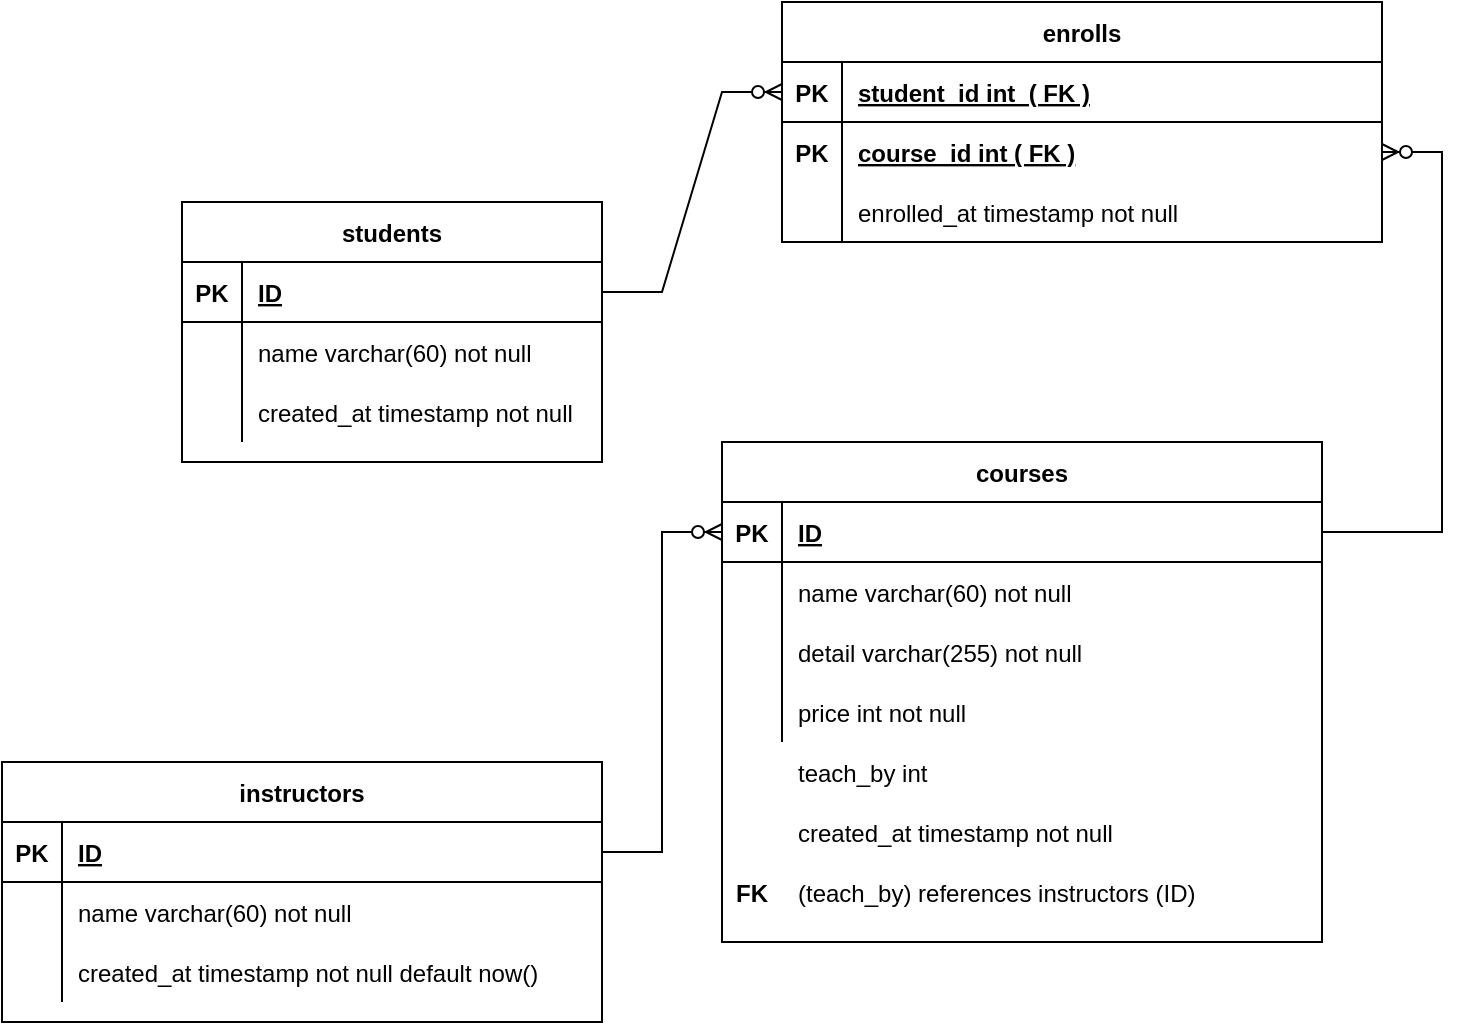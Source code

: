 <mxfile version="17.4.0" type="device"><diagram id="JHOVd9FsqMAiaNAtqbhX" name="Page-1"><mxGraphModel dx="868" dy="1550" grid="1" gridSize="10" guides="1" tooltips="1" connect="1" arrows="1" fold="1" page="1" pageScale="1" pageWidth="850" pageHeight="1100" math="0" shadow="0"><root><mxCell id="0"/><mxCell id="1" parent="0"/><mxCell id="GL_IsMgLWRuA3-IPCOh--5" value="instructors" style="shape=table;startSize=30;container=1;collapsible=1;childLayout=tableLayout;fixedRows=1;rowLines=0;fontStyle=1;align=center;resizeLast=1;" vertex="1" parent="1"><mxGeometry x="30" y="-600" width="300" height="130" as="geometry"/></mxCell><mxCell id="GL_IsMgLWRuA3-IPCOh--6" value="" style="shape=tableRow;horizontal=0;startSize=0;swimlaneHead=0;swimlaneBody=0;fillColor=none;collapsible=0;dropTarget=0;points=[[0,0.5],[1,0.5]];portConstraint=eastwest;top=0;left=0;right=0;bottom=1;" vertex="1" parent="GL_IsMgLWRuA3-IPCOh--5"><mxGeometry y="30" width="300" height="30" as="geometry"/></mxCell><mxCell id="GL_IsMgLWRuA3-IPCOh--7" value="PK" style="shape=partialRectangle;connectable=0;fillColor=none;top=0;left=0;bottom=0;right=0;fontStyle=1;overflow=hidden;" vertex="1" parent="GL_IsMgLWRuA3-IPCOh--6"><mxGeometry width="30" height="30" as="geometry"><mxRectangle width="30" height="30" as="alternateBounds"/></mxGeometry></mxCell><mxCell id="GL_IsMgLWRuA3-IPCOh--8" value="ID" style="shape=partialRectangle;connectable=0;fillColor=none;top=0;left=0;bottom=0;right=0;align=left;spacingLeft=6;fontStyle=5;overflow=hidden;" vertex="1" parent="GL_IsMgLWRuA3-IPCOh--6"><mxGeometry x="30" width="270" height="30" as="geometry"><mxRectangle width="270" height="30" as="alternateBounds"/></mxGeometry></mxCell><mxCell id="GL_IsMgLWRuA3-IPCOh--9" value="" style="shape=tableRow;horizontal=0;startSize=0;swimlaneHead=0;swimlaneBody=0;fillColor=none;collapsible=0;dropTarget=0;points=[[0,0.5],[1,0.5]];portConstraint=eastwest;top=0;left=0;right=0;bottom=0;" vertex="1" parent="GL_IsMgLWRuA3-IPCOh--5"><mxGeometry y="60" width="300" height="30" as="geometry"/></mxCell><mxCell id="GL_IsMgLWRuA3-IPCOh--10" value="" style="shape=partialRectangle;connectable=0;fillColor=none;top=0;left=0;bottom=0;right=0;editable=1;overflow=hidden;" vertex="1" parent="GL_IsMgLWRuA3-IPCOh--9"><mxGeometry width="30" height="30" as="geometry"><mxRectangle width="30" height="30" as="alternateBounds"/></mxGeometry></mxCell><mxCell id="GL_IsMgLWRuA3-IPCOh--11" value="name varchar(60) not null" style="shape=partialRectangle;connectable=0;fillColor=none;top=0;left=0;bottom=0;right=0;align=left;spacingLeft=6;overflow=hidden;" vertex="1" parent="GL_IsMgLWRuA3-IPCOh--9"><mxGeometry x="30" width="270" height="30" as="geometry"><mxRectangle width="270" height="30" as="alternateBounds"/></mxGeometry></mxCell><mxCell id="GL_IsMgLWRuA3-IPCOh--12" value="" style="shape=tableRow;horizontal=0;startSize=0;swimlaneHead=0;swimlaneBody=0;fillColor=none;collapsible=0;dropTarget=0;points=[[0,0.5],[1,0.5]];portConstraint=eastwest;top=0;left=0;right=0;bottom=0;" vertex="1" parent="GL_IsMgLWRuA3-IPCOh--5"><mxGeometry y="90" width="300" height="30" as="geometry"/></mxCell><mxCell id="GL_IsMgLWRuA3-IPCOh--13" value="" style="shape=partialRectangle;connectable=0;fillColor=none;top=0;left=0;bottom=0;right=0;editable=1;overflow=hidden;" vertex="1" parent="GL_IsMgLWRuA3-IPCOh--12"><mxGeometry width="30" height="30" as="geometry"><mxRectangle width="30" height="30" as="alternateBounds"/></mxGeometry></mxCell><mxCell id="GL_IsMgLWRuA3-IPCOh--14" value="created_at timestamp not null default now()" style="shape=partialRectangle;connectable=0;fillColor=none;top=0;left=0;bottom=0;right=0;align=left;spacingLeft=6;overflow=hidden;" vertex="1" parent="GL_IsMgLWRuA3-IPCOh--12"><mxGeometry x="30" width="270" height="30" as="geometry"><mxRectangle width="270" height="30" as="alternateBounds"/></mxGeometry></mxCell><mxCell id="GL_IsMgLWRuA3-IPCOh--18" value="courses " style="shape=table;startSize=30;container=1;collapsible=1;childLayout=tableLayout;fixedRows=1;rowLines=0;fontStyle=1;align=center;resizeLast=1;" vertex="1" parent="1"><mxGeometry x="390" y="-760" width="300" height="250" as="geometry"/></mxCell><mxCell id="GL_IsMgLWRuA3-IPCOh--19" value="" style="shape=tableRow;horizontal=0;startSize=0;swimlaneHead=0;swimlaneBody=0;fillColor=none;collapsible=0;dropTarget=0;points=[[0,0.5],[1,0.5]];portConstraint=eastwest;top=0;left=0;right=0;bottom=1;" vertex="1" parent="GL_IsMgLWRuA3-IPCOh--18"><mxGeometry y="30" width="300" height="30" as="geometry"/></mxCell><mxCell id="GL_IsMgLWRuA3-IPCOh--20" value="PK" style="shape=partialRectangle;connectable=0;fillColor=none;top=0;left=0;bottom=0;right=0;fontStyle=1;overflow=hidden;" vertex="1" parent="GL_IsMgLWRuA3-IPCOh--19"><mxGeometry width="30" height="30" as="geometry"><mxRectangle width="30" height="30" as="alternateBounds"/></mxGeometry></mxCell><mxCell id="GL_IsMgLWRuA3-IPCOh--21" value="ID" style="shape=partialRectangle;connectable=0;fillColor=none;top=0;left=0;bottom=0;right=0;align=left;spacingLeft=6;fontStyle=5;overflow=hidden;" vertex="1" parent="GL_IsMgLWRuA3-IPCOh--19"><mxGeometry x="30" width="270" height="30" as="geometry"><mxRectangle width="270" height="30" as="alternateBounds"/></mxGeometry></mxCell><mxCell id="GL_IsMgLWRuA3-IPCOh--22" value="" style="shape=tableRow;horizontal=0;startSize=0;swimlaneHead=0;swimlaneBody=0;fillColor=none;collapsible=0;dropTarget=0;points=[[0,0.5],[1,0.5]];portConstraint=eastwest;top=0;left=0;right=0;bottom=0;" vertex="1" parent="GL_IsMgLWRuA3-IPCOh--18"><mxGeometry y="60" width="300" height="30" as="geometry"/></mxCell><mxCell id="GL_IsMgLWRuA3-IPCOh--23" value="" style="shape=partialRectangle;connectable=0;fillColor=none;top=0;left=0;bottom=0;right=0;editable=1;overflow=hidden;" vertex="1" parent="GL_IsMgLWRuA3-IPCOh--22"><mxGeometry width="30" height="30" as="geometry"><mxRectangle width="30" height="30" as="alternateBounds"/></mxGeometry></mxCell><mxCell id="GL_IsMgLWRuA3-IPCOh--24" value="name varchar(60) not null" style="shape=partialRectangle;connectable=0;fillColor=none;top=0;left=0;bottom=0;right=0;align=left;spacingLeft=6;overflow=hidden;" vertex="1" parent="GL_IsMgLWRuA3-IPCOh--22"><mxGeometry x="30" width="270" height="30" as="geometry"><mxRectangle width="270" height="30" as="alternateBounds"/></mxGeometry></mxCell><mxCell id="GL_IsMgLWRuA3-IPCOh--25" value="" style="shape=tableRow;horizontal=0;startSize=0;swimlaneHead=0;swimlaneBody=0;fillColor=none;collapsible=0;dropTarget=0;points=[[0,0.5],[1,0.5]];portConstraint=eastwest;top=0;left=0;right=0;bottom=0;" vertex="1" parent="GL_IsMgLWRuA3-IPCOh--18"><mxGeometry y="90" width="300" height="30" as="geometry"/></mxCell><mxCell id="GL_IsMgLWRuA3-IPCOh--26" value="" style="shape=partialRectangle;connectable=0;fillColor=none;top=0;left=0;bottom=0;right=0;editable=1;overflow=hidden;" vertex="1" parent="GL_IsMgLWRuA3-IPCOh--25"><mxGeometry width="30" height="30" as="geometry"><mxRectangle width="30" height="30" as="alternateBounds"/></mxGeometry></mxCell><mxCell id="GL_IsMgLWRuA3-IPCOh--27" value="detail varchar(255) not null" style="shape=partialRectangle;connectable=0;fillColor=none;top=0;left=0;bottom=0;right=0;align=left;spacingLeft=6;overflow=hidden;" vertex="1" parent="GL_IsMgLWRuA3-IPCOh--25"><mxGeometry x="30" width="270" height="30" as="geometry"><mxRectangle width="270" height="30" as="alternateBounds"/></mxGeometry></mxCell><mxCell id="GL_IsMgLWRuA3-IPCOh--28" value="" style="shape=tableRow;horizontal=0;startSize=0;swimlaneHead=0;swimlaneBody=0;fillColor=none;collapsible=0;dropTarget=0;points=[[0,0.5],[1,0.5]];portConstraint=eastwest;top=0;left=0;right=0;bottom=0;" vertex="1" parent="GL_IsMgLWRuA3-IPCOh--18"><mxGeometry y="120" width="300" height="30" as="geometry"/></mxCell><mxCell id="GL_IsMgLWRuA3-IPCOh--29" value="" style="shape=partialRectangle;connectable=0;fillColor=none;top=0;left=0;bottom=0;right=0;editable=1;overflow=hidden;" vertex="1" parent="GL_IsMgLWRuA3-IPCOh--28"><mxGeometry width="30" height="30" as="geometry"><mxRectangle width="30" height="30" as="alternateBounds"/></mxGeometry></mxCell><mxCell id="GL_IsMgLWRuA3-IPCOh--30" value="price int not null" style="shape=partialRectangle;connectable=0;fillColor=none;top=0;left=0;bottom=0;right=0;align=left;spacingLeft=6;overflow=hidden;" vertex="1" parent="GL_IsMgLWRuA3-IPCOh--28"><mxGeometry x="30" width="270" height="30" as="geometry"><mxRectangle width="270" height="30" as="alternateBounds"/></mxGeometry></mxCell><mxCell id="GL_IsMgLWRuA3-IPCOh--31" value="teach_by int" style="shape=partialRectangle;connectable=0;fillColor=none;top=0;left=0;bottom=0;right=0;align=left;spacingLeft=6;overflow=hidden;" vertex="1" parent="1"><mxGeometry x="420" y="-610" width="190" height="30" as="geometry"><mxRectangle width="190" height="30" as="alternateBounds"/></mxGeometry></mxCell><mxCell id="GL_IsMgLWRuA3-IPCOh--32" value="created_at timestamp not null" style="shape=partialRectangle;connectable=0;fillColor=none;top=0;left=0;bottom=0;right=0;align=left;spacingLeft=6;overflow=hidden;" vertex="1" parent="1"><mxGeometry x="420" y="-580" width="190" height="30" as="geometry"><mxRectangle width="190" height="30" as="alternateBounds"/></mxGeometry></mxCell><mxCell id="GL_IsMgLWRuA3-IPCOh--34" value="(teach_by) references instructors (ID)" style="shape=partialRectangle;connectable=0;fillColor=none;top=0;left=0;bottom=0;right=0;align=left;spacingLeft=6;overflow=hidden;fontStyle=0" vertex="1" parent="1"><mxGeometry x="420" y="-550" width="250" height="30" as="geometry"><mxRectangle width="190" height="30" as="alternateBounds"/></mxGeometry></mxCell><mxCell id="GL_IsMgLWRuA3-IPCOh--37" value="" style="edgeStyle=entityRelationEdgeStyle;fontSize=12;html=1;endArrow=ERzeroToMany;endFill=1;rounded=0;exitX=1;exitY=0.5;exitDx=0;exitDy=0;entryX=0;entryY=0.5;entryDx=0;entryDy=0;" edge="1" parent="1" source="GL_IsMgLWRuA3-IPCOh--6" target="GL_IsMgLWRuA3-IPCOh--19"><mxGeometry width="100" height="100" relative="1" as="geometry"><mxPoint x="100" y="-635" as="sourcePoint"/><mxPoint x="200" y="-735" as="targetPoint"/></mxGeometry></mxCell><mxCell id="GL_IsMgLWRuA3-IPCOh--38" value="students " style="shape=table;startSize=30;container=1;collapsible=1;childLayout=tableLayout;fixedRows=1;rowLines=0;fontStyle=1;align=center;resizeLast=1;" vertex="1" parent="1"><mxGeometry x="120" y="-880" width="210" height="130" as="geometry"/></mxCell><mxCell id="GL_IsMgLWRuA3-IPCOh--39" value="" style="shape=tableRow;horizontal=0;startSize=0;swimlaneHead=0;swimlaneBody=0;fillColor=none;collapsible=0;dropTarget=0;points=[[0,0.5],[1,0.5]];portConstraint=eastwest;top=0;left=0;right=0;bottom=1;" vertex="1" parent="GL_IsMgLWRuA3-IPCOh--38"><mxGeometry y="30" width="210" height="30" as="geometry"/></mxCell><mxCell id="GL_IsMgLWRuA3-IPCOh--40" value="PK" style="shape=partialRectangle;connectable=0;fillColor=none;top=0;left=0;bottom=0;right=0;fontStyle=1;overflow=hidden;" vertex="1" parent="GL_IsMgLWRuA3-IPCOh--39"><mxGeometry width="30" height="30" as="geometry"><mxRectangle width="30" height="30" as="alternateBounds"/></mxGeometry></mxCell><mxCell id="GL_IsMgLWRuA3-IPCOh--41" value="ID" style="shape=partialRectangle;connectable=0;fillColor=none;top=0;left=0;bottom=0;right=0;align=left;spacingLeft=6;fontStyle=5;overflow=hidden;" vertex="1" parent="GL_IsMgLWRuA3-IPCOh--39"><mxGeometry x="30" width="180" height="30" as="geometry"><mxRectangle width="180" height="30" as="alternateBounds"/></mxGeometry></mxCell><mxCell id="GL_IsMgLWRuA3-IPCOh--42" value="" style="shape=tableRow;horizontal=0;startSize=0;swimlaneHead=0;swimlaneBody=0;fillColor=none;collapsible=0;dropTarget=0;points=[[0,0.5],[1,0.5]];portConstraint=eastwest;top=0;left=0;right=0;bottom=0;" vertex="1" parent="GL_IsMgLWRuA3-IPCOh--38"><mxGeometry y="60" width="210" height="30" as="geometry"/></mxCell><mxCell id="GL_IsMgLWRuA3-IPCOh--43" value="" style="shape=partialRectangle;connectable=0;fillColor=none;top=0;left=0;bottom=0;right=0;editable=1;overflow=hidden;" vertex="1" parent="GL_IsMgLWRuA3-IPCOh--42"><mxGeometry width="30" height="30" as="geometry"><mxRectangle width="30" height="30" as="alternateBounds"/></mxGeometry></mxCell><mxCell id="GL_IsMgLWRuA3-IPCOh--44" value="name varchar(60) not null" style="shape=partialRectangle;connectable=0;fillColor=none;top=0;left=0;bottom=0;right=0;align=left;spacingLeft=6;overflow=hidden;" vertex="1" parent="GL_IsMgLWRuA3-IPCOh--42"><mxGeometry x="30" width="180" height="30" as="geometry"><mxRectangle width="180" height="30" as="alternateBounds"/></mxGeometry></mxCell><mxCell id="GL_IsMgLWRuA3-IPCOh--45" value="" style="shape=tableRow;horizontal=0;startSize=0;swimlaneHead=0;swimlaneBody=0;fillColor=none;collapsible=0;dropTarget=0;points=[[0,0.5],[1,0.5]];portConstraint=eastwest;top=0;left=0;right=0;bottom=0;" vertex="1" parent="GL_IsMgLWRuA3-IPCOh--38"><mxGeometry y="90" width="210" height="30" as="geometry"/></mxCell><mxCell id="GL_IsMgLWRuA3-IPCOh--46" value="" style="shape=partialRectangle;connectable=0;fillColor=none;top=0;left=0;bottom=0;right=0;editable=1;overflow=hidden;" vertex="1" parent="GL_IsMgLWRuA3-IPCOh--45"><mxGeometry width="30" height="30" as="geometry"><mxRectangle width="30" height="30" as="alternateBounds"/></mxGeometry></mxCell><mxCell id="GL_IsMgLWRuA3-IPCOh--47" value="created_at timestamp not null" style="shape=partialRectangle;connectable=0;fillColor=none;top=0;left=0;bottom=0;right=0;align=left;spacingLeft=6;overflow=hidden;" vertex="1" parent="GL_IsMgLWRuA3-IPCOh--45"><mxGeometry x="30" width="180" height="30" as="geometry"><mxRectangle width="180" height="30" as="alternateBounds"/></mxGeometry></mxCell><mxCell id="GL_IsMgLWRuA3-IPCOh--51" value="enrolls " style="shape=table;startSize=30;container=1;collapsible=1;childLayout=tableLayout;fixedRows=1;rowLines=0;fontStyle=1;align=center;resizeLast=1;" vertex="1" parent="1"><mxGeometry x="420" y="-980" width="300" height="120" as="geometry"/></mxCell><mxCell id="GL_IsMgLWRuA3-IPCOh--52" value="" style="shape=tableRow;horizontal=0;startSize=0;swimlaneHead=0;swimlaneBody=0;fillColor=none;collapsible=0;dropTarget=0;points=[[0,0.5],[1,0.5]];portConstraint=eastwest;top=0;left=0;right=0;bottom=1;" vertex="1" parent="GL_IsMgLWRuA3-IPCOh--51"><mxGeometry y="30" width="300" height="30" as="geometry"/></mxCell><mxCell id="GL_IsMgLWRuA3-IPCOh--53" value="PK" style="shape=partialRectangle;connectable=0;fillColor=none;top=0;left=0;bottom=0;right=0;fontStyle=1;overflow=hidden;" vertex="1" parent="GL_IsMgLWRuA3-IPCOh--52"><mxGeometry width="30" height="30" as="geometry"><mxRectangle width="30" height="30" as="alternateBounds"/></mxGeometry></mxCell><mxCell id="GL_IsMgLWRuA3-IPCOh--54" value="student_id int  ( FK )" style="shape=partialRectangle;connectable=0;fillColor=none;top=0;left=0;bottom=0;right=0;align=left;spacingLeft=6;fontStyle=5;overflow=hidden;" vertex="1" parent="GL_IsMgLWRuA3-IPCOh--52"><mxGeometry x="30" width="270" height="30" as="geometry"><mxRectangle width="270" height="30" as="alternateBounds"/></mxGeometry></mxCell><mxCell id="GL_IsMgLWRuA3-IPCOh--55" value="" style="shape=tableRow;horizontal=0;startSize=0;swimlaneHead=0;swimlaneBody=0;fillColor=none;collapsible=0;dropTarget=0;points=[[0,0.5],[1,0.5]];portConstraint=eastwest;top=0;left=0;right=0;bottom=0;" vertex="1" parent="GL_IsMgLWRuA3-IPCOh--51"><mxGeometry y="60" width="300" height="30" as="geometry"/></mxCell><mxCell id="GL_IsMgLWRuA3-IPCOh--56" value="" style="shape=partialRectangle;connectable=0;fillColor=none;top=0;left=0;bottom=0;right=0;editable=1;overflow=hidden;" vertex="1" parent="GL_IsMgLWRuA3-IPCOh--55"><mxGeometry width="30" height="30" as="geometry"><mxRectangle width="30" height="30" as="alternateBounds"/></mxGeometry></mxCell><mxCell id="GL_IsMgLWRuA3-IPCOh--57" value="course_id int ( FK )" style="shape=partialRectangle;connectable=0;fillColor=none;top=0;left=0;bottom=0;right=0;align=left;spacingLeft=6;overflow=hidden;fontStyle=5" vertex="1" parent="GL_IsMgLWRuA3-IPCOh--55"><mxGeometry x="30" width="270" height="30" as="geometry"><mxRectangle width="270" height="30" as="alternateBounds"/></mxGeometry></mxCell><mxCell id="GL_IsMgLWRuA3-IPCOh--58" value="" style="shape=tableRow;horizontal=0;startSize=0;swimlaneHead=0;swimlaneBody=0;fillColor=none;collapsible=0;dropTarget=0;points=[[0,0.5],[1,0.5]];portConstraint=eastwest;top=0;left=0;right=0;bottom=0;" vertex="1" parent="GL_IsMgLWRuA3-IPCOh--51"><mxGeometry y="90" width="300" height="30" as="geometry"/></mxCell><mxCell id="GL_IsMgLWRuA3-IPCOh--59" value="" style="shape=partialRectangle;connectable=0;fillColor=none;top=0;left=0;bottom=0;right=0;editable=1;overflow=hidden;" vertex="1" parent="GL_IsMgLWRuA3-IPCOh--58"><mxGeometry width="30" height="30" as="geometry"><mxRectangle width="30" height="30" as="alternateBounds"/></mxGeometry></mxCell><mxCell id="GL_IsMgLWRuA3-IPCOh--60" value="enrolled_at timestamp not null" style="shape=partialRectangle;connectable=0;fillColor=none;top=0;left=0;bottom=0;right=0;align=left;spacingLeft=6;overflow=hidden;" vertex="1" parent="GL_IsMgLWRuA3-IPCOh--58"><mxGeometry x="30" width="270" height="30" as="geometry"><mxRectangle width="270" height="30" as="alternateBounds"/></mxGeometry></mxCell><mxCell id="GL_IsMgLWRuA3-IPCOh--64" value="PK" style="shape=partialRectangle;connectable=0;fillColor=none;top=0;left=0;bottom=0;right=0;fontStyle=1;overflow=hidden;" vertex="1" parent="1"><mxGeometry x="420" y="-920" width="30" height="30" as="geometry"><mxRectangle width="30" height="30" as="alternateBounds"/></mxGeometry></mxCell><mxCell id="GL_IsMgLWRuA3-IPCOh--65" value="FK" style="shape=partialRectangle;connectable=0;fillColor=none;top=0;left=0;bottom=0;right=0;fontStyle=1;overflow=hidden;" vertex="1" parent="1"><mxGeometry x="390" y="-550" width="30" height="30" as="geometry"><mxRectangle width="30" height="30" as="alternateBounds"/></mxGeometry></mxCell><mxCell id="GL_IsMgLWRuA3-IPCOh--66" value="" style="edgeStyle=entityRelationEdgeStyle;fontSize=12;html=1;endArrow=ERzeroToMany;endFill=1;rounded=0;exitX=1;exitY=0.5;exitDx=0;exitDy=0;entryX=0;entryY=0.5;entryDx=0;entryDy=0;" edge="1" parent="1" source="GL_IsMgLWRuA3-IPCOh--39" target="GL_IsMgLWRuA3-IPCOh--52"><mxGeometry width="100" height="100" relative="1" as="geometry"><mxPoint x="60" y="-850" as="sourcePoint"/><mxPoint x="120" y="-1010" as="targetPoint"/></mxGeometry></mxCell><mxCell id="GL_IsMgLWRuA3-IPCOh--67" value="" style="edgeStyle=entityRelationEdgeStyle;fontSize=12;html=1;endArrow=ERzeroToMany;endFill=1;rounded=0;exitX=1;exitY=0.5;exitDx=0;exitDy=0;" edge="1" parent="1" source="GL_IsMgLWRuA3-IPCOh--19" target="GL_IsMgLWRuA3-IPCOh--55"><mxGeometry width="100" height="100" relative="1" as="geometry"><mxPoint x="690" y="-720" as="sourcePoint"/><mxPoint x="790" y="-820" as="targetPoint"/></mxGeometry></mxCell></root></mxGraphModel></diagram></mxfile>